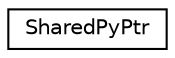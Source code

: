 digraph "Graphical Class Hierarchy"
{
 // LATEX_PDF_SIZE
  edge [fontname="Helvetica",fontsize="10",labelfontname="Helvetica",labelfontsize="10"];
  node [fontname="Helvetica",fontsize="10",shape=record];
  rankdir="LR";
  Node0 [label="SharedPyPtr",height=0.2,width=0.4,color="black", fillcolor="white", style="filled",URL="$class_shared_py_ptr.html",tooltip=" "];
}
